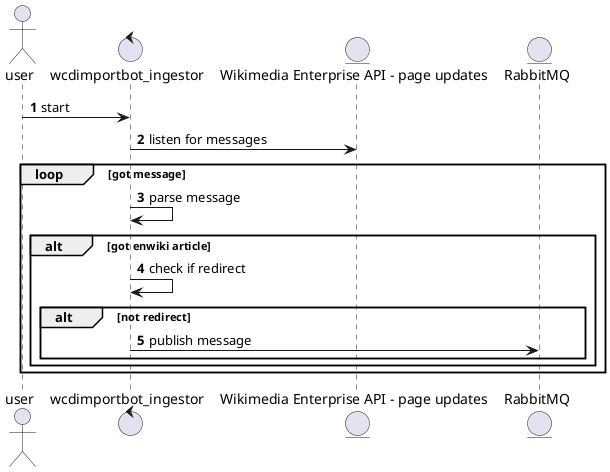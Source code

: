 @startuml
'https://plantuml.com/sequence-diagram

autonumber
actor user
control wcdimportbot_ingestor
entity "Wikimedia Enterprise API - page updates" as enterprise_api
entity RabbitMQ as rabbitmq

user -> wcdimportbot_ingestor :start
wcdimportbot_ingestor -> enterprise_api : listen for messages
loop got message
    wcdimportbot_ingestor -> wcdimportbot_ingestor : parse message
    alt got enwiki article
        wcdimportbot_ingestor -> wcdimportbot_ingestor : check if redirect
        alt not redirect
            wcdimportbot_ingestor -> rabbitmq : publish message
        end
    end
end
@enduml